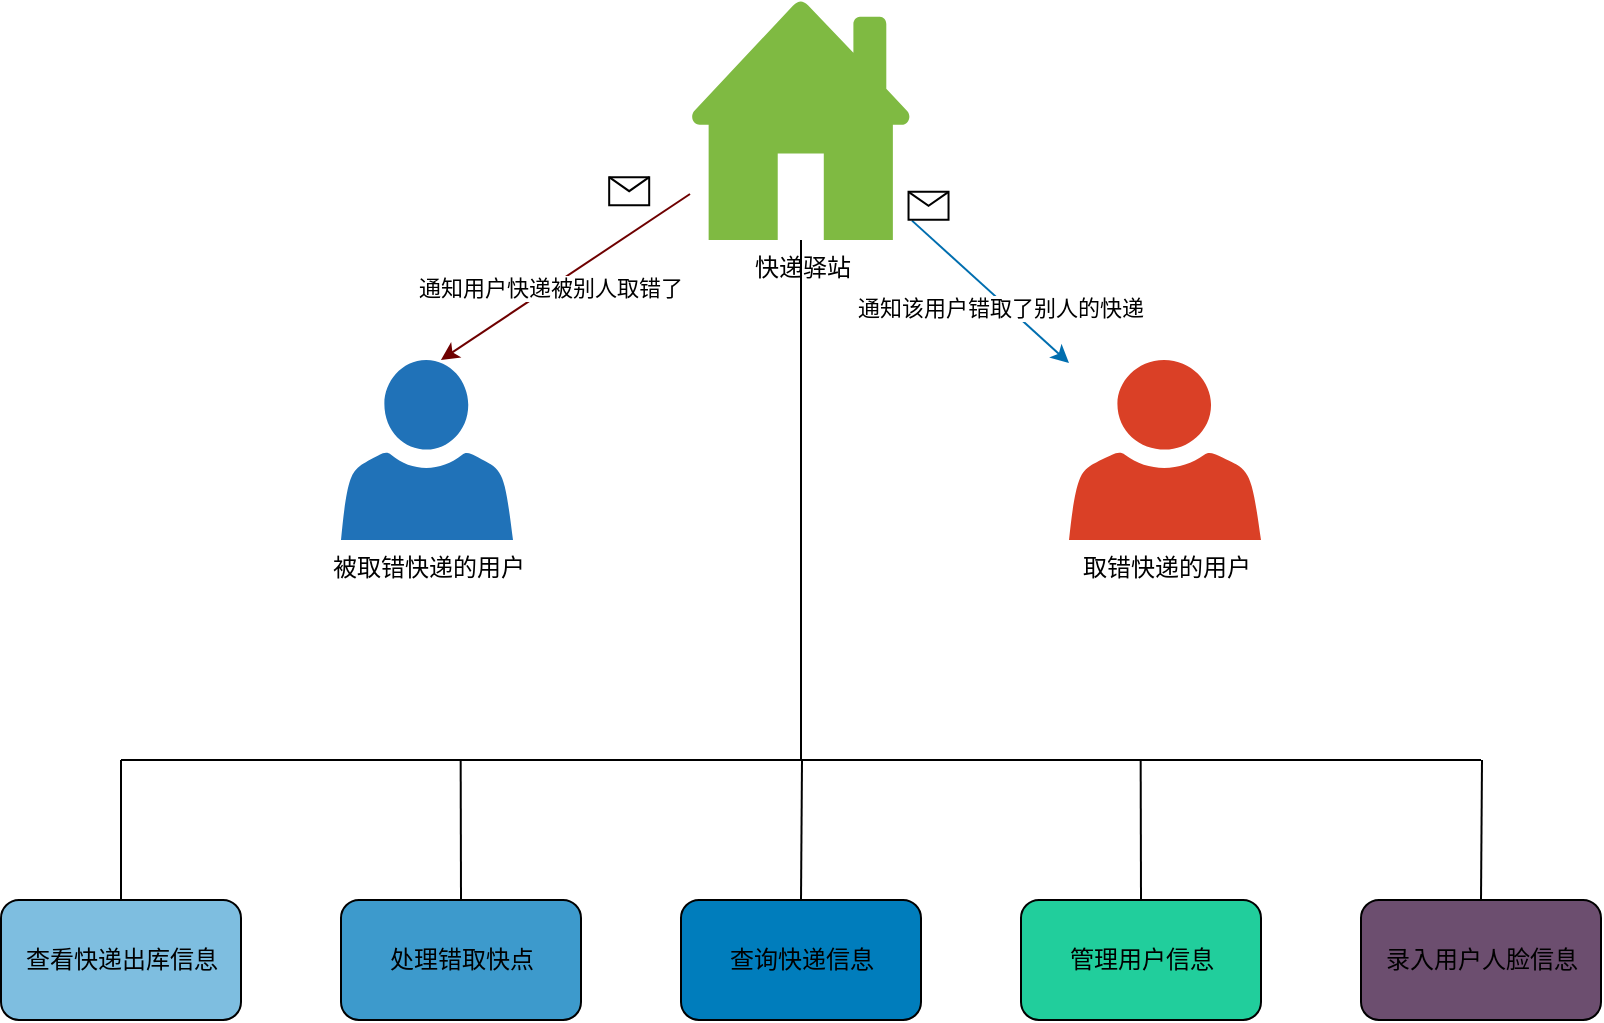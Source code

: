 <mxfile scale="1" border="0" disableSvgWarning="true">
    <diagram id="ToHjmqaBVsC4WZOhuRWg" name="第 1 页">
        <mxGraphModel dx="933" dy="592" grid="1" gridSize="10" guides="1" tooltips="1" connect="1" arrows="1" fold="1" page="1" pageScale="1" pageWidth="1200" pageHeight="1920" math="0" shadow="0">
            <root>
                <mxCell id="0"/>
                <mxCell id="1" parent="0"/>
                <mxCell id="20" style="edgeStyle=none;html=1;endArrow=none;endFill=0;" edge="1" parent="1" source="2">
                    <mxGeometry relative="1" as="geometry">
                        <mxPoint x="495.5" y="1320" as="targetPoint"/>
                    </mxGeometry>
                </mxCell>
                <mxCell id="2" value="&lt;font color=&quot;#000000&quot;&gt;快递驿站&lt;/font&gt;" style="sketch=0;pointerEvents=1;shadow=0;dashed=0;html=1;strokeColor=none;labelPosition=center;verticalLabelPosition=bottom;verticalAlign=top;outlineConnect=0;align=center;shape=mxgraph.office.concepts.home;fillColor=#7FBA42;" parent="1" vertex="1">
                    <mxGeometry x="440" y="940" width="111" height="120" as="geometry"/>
                </mxCell>
                <mxCell id="4" value="&lt;font color=&quot;#000000&quot;&gt;取错快递的用户&lt;/font&gt;" style="sketch=0;pointerEvents=1;shadow=0;dashed=0;html=1;strokeColor=none;labelPosition=center;verticalLabelPosition=bottom;verticalAlign=top;outlineConnect=0;align=center;shape=mxgraph.office.users.user;fillColor=#DA4026;" parent="1" vertex="1">
                    <mxGeometry x="629.5" y="1120" width="96" height="90" as="geometry"/>
                </mxCell>
                <mxCell id="5" value="&lt;font color=&quot;#000000&quot;&gt;被取错快递的用户&lt;/font&gt;" style="sketch=0;pointerEvents=1;shadow=0;dashed=0;html=1;strokeColor=none;labelPosition=center;verticalLabelPosition=bottom;verticalAlign=top;outlineConnect=0;align=center;shape=mxgraph.office.users.user;fillColor=#2072B8;" parent="1" vertex="1">
                    <mxGeometry x="265.5" y="1120" width="86" height="90" as="geometry"/>
                </mxCell>
                <mxCell id="6" value="" style="endArrow=classic;html=1;entryX=0.581;entryY=0;entryDx=0;entryDy=0;entryPerimeter=0;fillColor=#a20025;strokeColor=#6F0000;" parent="1" source="2" target="5" edge="1">
                    <mxGeometry relative="1" as="geometry">
                        <mxPoint x="500" y="1090" as="sourcePoint"/>
                        <mxPoint x="600" y="1090" as="targetPoint"/>
                    </mxGeometry>
                </mxCell>
                <mxCell id="7" value="" style="shape=message;html=1;outlineConnect=0;" parent="6" vertex="1">
                    <mxGeometry width="20" height="14" relative="1" as="geometry">
                        <mxPoint x="22" y="-50" as="offset"/>
                    </mxGeometry>
                </mxCell>
                <mxCell id="12" value="通知用户快递被别人取错了" style="edgeLabel;html=1;align=center;verticalAlign=middle;resizable=0;points=[];fontColor=#000000;" parent="6" vertex="1" connectable="0">
                    <mxGeometry x="0.124" relative="1" as="geometry">
                        <mxPoint as="offset"/>
                    </mxGeometry>
                </mxCell>
                <mxCell id="8" value="" style="endArrow=classic;html=1;fillColor=#1ba1e2;strokeColor=#006EAF;" parent="1" source="2" target="4" edge="1">
                    <mxGeometry relative="1" as="geometry">
                        <mxPoint x="500" y="1090" as="sourcePoint"/>
                        <mxPoint x="600" y="1090" as="targetPoint"/>
                    </mxGeometry>
                </mxCell>
                <mxCell id="9" value="" style="shape=message;html=1;outlineConnect=0;" parent="8" vertex="1">
                    <mxGeometry width="20" height="14" relative="1" as="geometry">
                        <mxPoint x="-41" y="-50" as="offset"/>
                    </mxGeometry>
                </mxCell>
                <mxCell id="13" value="通知该用户错取了别人的快递" style="edgeLabel;html=1;align=center;verticalAlign=middle;resizable=0;points=[];fontColor=#000000;" parent="8" vertex="1" connectable="0">
                    <mxGeometry x="0.159" y="-3" relative="1" as="geometry">
                        <mxPoint as="offset"/>
                    </mxGeometry>
                </mxCell>
                <mxCell id="21" style="edgeStyle=none;html=1;endArrow=none;endFill=0;" edge="1" parent="1" source="14">
                    <mxGeometry relative="1" as="geometry">
                        <mxPoint x="155.5" y="1320" as="targetPoint"/>
                    </mxGeometry>
                </mxCell>
                <mxCell id="14" value="查看快递出库信息" style="rounded=1;whiteSpace=wrap;html=1;fillColor=#7ebee0;" vertex="1" parent="1">
                    <mxGeometry x="95.5" y="1390" width="120" height="60" as="geometry"/>
                </mxCell>
                <mxCell id="22" style="edgeStyle=none;html=1;exitX=0.5;exitY=0;exitDx=0;exitDy=0;endArrow=none;endFill=0;" edge="1" parent="1" source="15">
                    <mxGeometry relative="1" as="geometry">
                        <mxPoint x="325.333" y="1320" as="targetPoint"/>
                    </mxGeometry>
                </mxCell>
                <mxCell id="15" value="处理错取快点" style="rounded=1;whiteSpace=wrap;html=1;fillColor=#3d9acc;" vertex="1" parent="1">
                    <mxGeometry x="265.5" y="1390" width="120" height="60" as="geometry"/>
                </mxCell>
                <mxCell id="23" style="edgeStyle=none;html=1;exitX=0.5;exitY=0;exitDx=0;exitDy=0;endArrow=none;endFill=0;" edge="1" parent="1" source="16">
                    <mxGeometry relative="1" as="geometry">
                        <mxPoint x="496" y="1320" as="targetPoint"/>
                    </mxGeometry>
                </mxCell>
                <mxCell id="16" value="查询快递信息" style="rounded=1;whiteSpace=wrap;html=1;fillColor=#007dbc;" vertex="1" parent="1">
                    <mxGeometry x="435.5" y="1390" width="120" height="60" as="geometry"/>
                </mxCell>
                <mxCell id="24" style="edgeStyle=none;html=1;exitX=0.5;exitY=0;exitDx=0;exitDy=0;endArrow=none;endFill=0;" edge="1" parent="1" source="17">
                    <mxGeometry relative="1" as="geometry">
                        <mxPoint x="665.333" y="1320" as="targetPoint"/>
                    </mxGeometry>
                </mxCell>
                <mxCell id="17" value="管理用户信息" style="rounded=1;whiteSpace=wrap;html=1;fillColor=#21ce9c;" vertex="1" parent="1">
                    <mxGeometry x="605.5" y="1390" width="120" height="60" as="geometry"/>
                </mxCell>
                <mxCell id="25" style="edgeStyle=none;html=1;exitX=0.5;exitY=0;exitDx=0;exitDy=0;endArrow=none;endFill=0;" edge="1" parent="1" source="18">
                    <mxGeometry relative="1" as="geometry">
                        <mxPoint x="836" y="1320" as="targetPoint"/>
                    </mxGeometry>
                </mxCell>
                <mxCell id="18" value="录入用户人脸信息" style="rounded=1;whiteSpace=wrap;html=1;fillColor=#6c4e6f;" vertex="1" parent="1">
                    <mxGeometry x="775.5" y="1390" width="120" height="60" as="geometry"/>
                </mxCell>
                <mxCell id="19" value="" style="endArrow=none;html=1;" edge="1" parent="1">
                    <mxGeometry width="50" height="50" relative="1" as="geometry">
                        <mxPoint x="155.5" y="1320" as="sourcePoint"/>
                        <mxPoint x="835.5" y="1320" as="targetPoint"/>
                    </mxGeometry>
                </mxCell>
            </root>
        </mxGraphModel>
    </diagram>
</mxfile>
